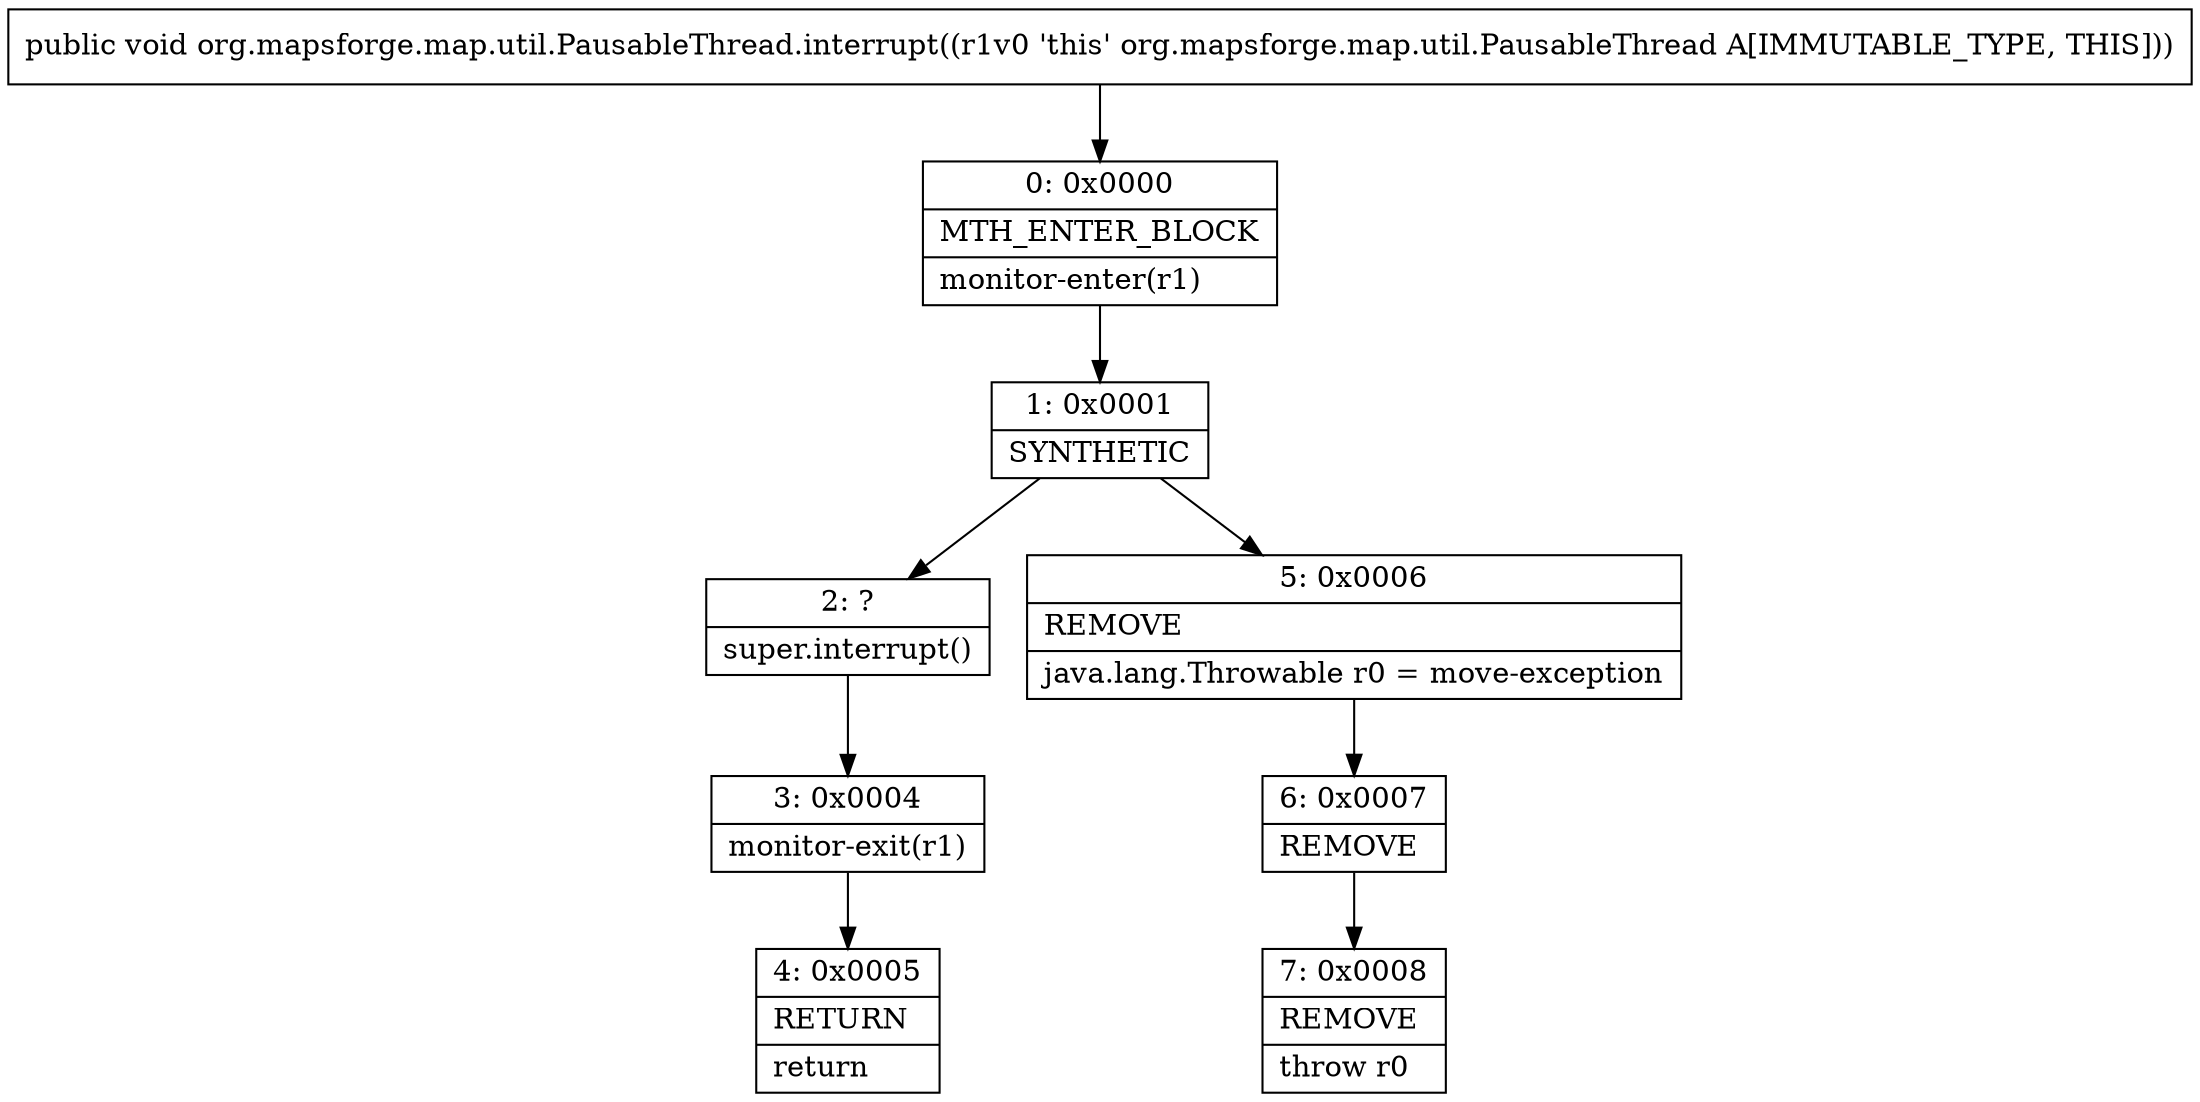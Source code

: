 digraph "CFG fororg.mapsforge.map.util.PausableThread.interrupt()V" {
Node_0 [shape=record,label="{0\:\ 0x0000|MTH_ENTER_BLOCK\l|monitor\-enter(r1)\l}"];
Node_1 [shape=record,label="{1\:\ 0x0001|SYNTHETIC\l}"];
Node_2 [shape=record,label="{2\:\ ?|super.interrupt()\l}"];
Node_3 [shape=record,label="{3\:\ 0x0004|monitor\-exit(r1)\l}"];
Node_4 [shape=record,label="{4\:\ 0x0005|RETURN\l|return\l}"];
Node_5 [shape=record,label="{5\:\ 0x0006|REMOVE\l|java.lang.Throwable r0 = move\-exception\l}"];
Node_6 [shape=record,label="{6\:\ 0x0007|REMOVE\l}"];
Node_7 [shape=record,label="{7\:\ 0x0008|REMOVE\l|throw r0\l}"];
MethodNode[shape=record,label="{public void org.mapsforge.map.util.PausableThread.interrupt((r1v0 'this' org.mapsforge.map.util.PausableThread A[IMMUTABLE_TYPE, THIS])) }"];
MethodNode -> Node_0;
Node_0 -> Node_1;
Node_1 -> Node_2;
Node_1 -> Node_5;
Node_2 -> Node_3;
Node_3 -> Node_4;
Node_5 -> Node_6;
Node_6 -> Node_7;
}

